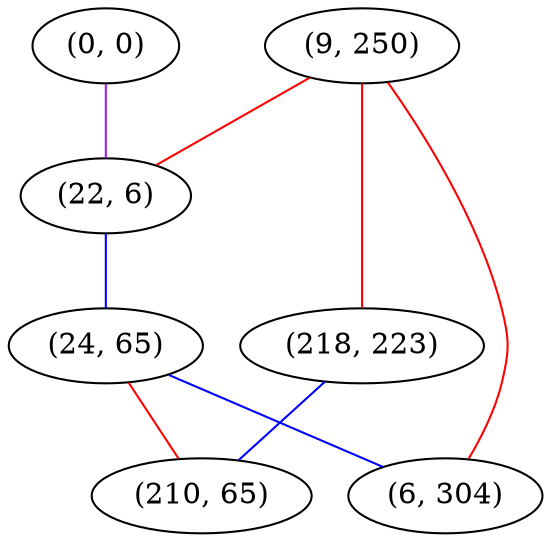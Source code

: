 graph "" {
"(9, 250)";
"(0, 0)";
"(218, 223)";
"(22, 6)";
"(24, 65)";
"(6, 304)";
"(210, 65)";
"(9, 250)" -- "(218, 223)"  [color=red, key=0, weight=1];
"(9, 250)" -- "(6, 304)"  [color=red, key=0, weight=1];
"(9, 250)" -- "(22, 6)"  [color=red, key=0, weight=1];
"(0, 0)" -- "(22, 6)"  [color=purple, key=0, weight=4];
"(218, 223)" -- "(210, 65)"  [color=blue, key=0, weight=3];
"(22, 6)" -- "(24, 65)"  [color=blue, key=0, weight=3];
"(24, 65)" -- "(6, 304)"  [color=blue, key=0, weight=3];
"(24, 65)" -- "(210, 65)"  [color=red, key=0, weight=1];
}
